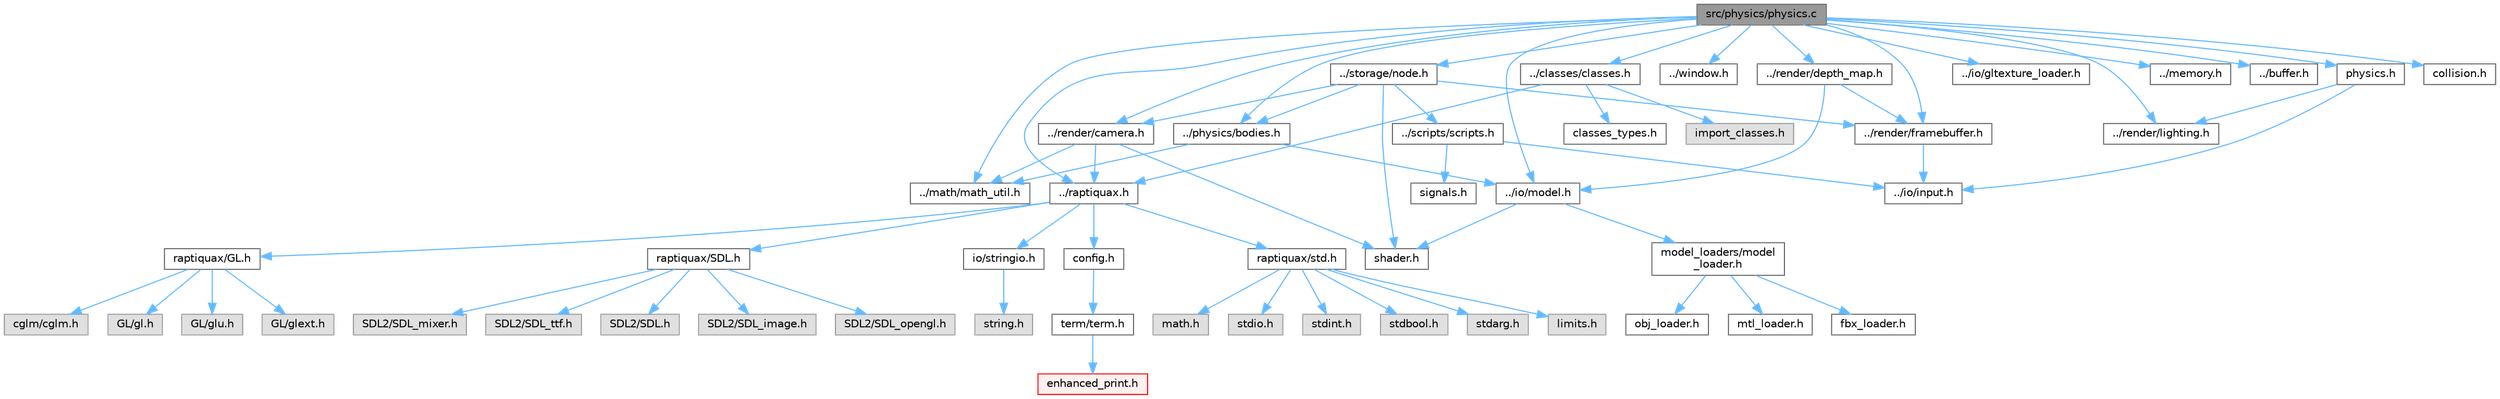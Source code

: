 digraph "src/physics/physics.c"
{
 // LATEX_PDF_SIZE
  bgcolor="transparent";
  edge [fontname=Helvetica,fontsize=10,labelfontname=Helvetica,labelfontsize=10];
  node [fontname=Helvetica,fontsize=10,shape=box,height=0.2,width=0.4];
  Node1 [id="Node000001",label="src/physics/physics.c",height=0.2,width=0.4,color="gray40", fillcolor="grey60", style="filled", fontcolor="black",tooltip=" "];
  Node1 -> Node2 [id="edge1_Node000001_Node000002",color="steelblue1",style="solid",tooltip=" "];
  Node2 [id="Node000002",label="../raptiquax.h",height=0.2,width=0.4,color="grey40", fillcolor="white", style="filled",URL="$raptiquax_8h.html",tooltip="This file contains type definitions for fixed-width integer types and floating-point types."];
  Node2 -> Node3 [id="edge2_Node000002_Node000003",color="steelblue1",style="solid",tooltip=" "];
  Node3 [id="Node000003",label="raptiquax/std.h",height=0.2,width=0.4,color="grey40", fillcolor="white", style="filled",URL="$std_8h.html",tooltip=" "];
  Node3 -> Node4 [id="edge3_Node000003_Node000004",color="steelblue1",style="solid",tooltip=" "];
  Node4 [id="Node000004",label="math.h",height=0.2,width=0.4,color="grey60", fillcolor="#E0E0E0", style="filled",tooltip=" "];
  Node3 -> Node5 [id="edge4_Node000003_Node000005",color="steelblue1",style="solid",tooltip=" "];
  Node5 [id="Node000005",label="stdio.h",height=0.2,width=0.4,color="grey60", fillcolor="#E0E0E0", style="filled",tooltip=" "];
  Node3 -> Node6 [id="edge5_Node000003_Node000006",color="steelblue1",style="solid",tooltip=" "];
  Node6 [id="Node000006",label="stdint.h",height=0.2,width=0.4,color="grey60", fillcolor="#E0E0E0", style="filled",tooltip=" "];
  Node3 -> Node7 [id="edge6_Node000003_Node000007",color="steelblue1",style="solid",tooltip=" "];
  Node7 [id="Node000007",label="stdbool.h",height=0.2,width=0.4,color="grey60", fillcolor="#E0E0E0", style="filled",tooltip=" "];
  Node3 -> Node8 [id="edge7_Node000003_Node000008",color="steelblue1",style="solid",tooltip=" "];
  Node8 [id="Node000008",label="stdarg.h",height=0.2,width=0.4,color="grey60", fillcolor="#E0E0E0", style="filled",tooltip=" "];
  Node3 -> Node9 [id="edge8_Node000003_Node000009",color="steelblue1",style="solid",tooltip=" "];
  Node9 [id="Node000009",label="limits.h",height=0.2,width=0.4,color="grey60", fillcolor="#E0E0E0", style="filled",tooltip=" "];
  Node2 -> Node10 [id="edge9_Node000002_Node000010",color="steelblue1",style="solid",tooltip=" "];
  Node10 [id="Node000010",label="raptiquax/GL.h",height=0.2,width=0.4,color="grey40", fillcolor="white", style="filled",URL="$GL_8h.html",tooltip=" "];
  Node10 -> Node11 [id="edge10_Node000010_Node000011",color="steelblue1",style="solid",tooltip=" "];
  Node11 [id="Node000011",label="GL/gl.h",height=0.2,width=0.4,color="grey60", fillcolor="#E0E0E0", style="filled",tooltip=" "];
  Node10 -> Node12 [id="edge11_Node000010_Node000012",color="steelblue1",style="solid",tooltip=" "];
  Node12 [id="Node000012",label="GL/glu.h",height=0.2,width=0.4,color="grey60", fillcolor="#E0E0E0", style="filled",tooltip=" "];
  Node10 -> Node13 [id="edge12_Node000010_Node000013",color="steelblue1",style="solid",tooltip=" "];
  Node13 [id="Node000013",label="GL/glext.h",height=0.2,width=0.4,color="grey60", fillcolor="#E0E0E0", style="filled",tooltip=" "];
  Node10 -> Node14 [id="edge13_Node000010_Node000014",color="steelblue1",style="solid",tooltip=" "];
  Node14 [id="Node000014",label="cglm/cglm.h",height=0.2,width=0.4,color="grey60", fillcolor="#E0E0E0", style="filled",tooltip=" "];
  Node2 -> Node15 [id="edge14_Node000002_Node000015",color="steelblue1",style="solid",tooltip=" "];
  Node15 [id="Node000015",label="raptiquax/SDL.h",height=0.2,width=0.4,color="grey40", fillcolor="white", style="filled",URL="$SDL_8h.html",tooltip=" "];
  Node15 -> Node16 [id="edge15_Node000015_Node000016",color="steelblue1",style="solid",tooltip=" "];
  Node16 [id="Node000016",label="SDL2/SDL.h",height=0.2,width=0.4,color="grey60", fillcolor="#E0E0E0", style="filled",tooltip=" "];
  Node15 -> Node17 [id="edge16_Node000015_Node000017",color="steelblue1",style="solid",tooltip=" "];
  Node17 [id="Node000017",label="SDL2/SDL_image.h",height=0.2,width=0.4,color="grey60", fillcolor="#E0E0E0", style="filled",tooltip=" "];
  Node15 -> Node18 [id="edge17_Node000015_Node000018",color="steelblue1",style="solid",tooltip=" "];
  Node18 [id="Node000018",label="SDL2/SDL_opengl.h",height=0.2,width=0.4,color="grey60", fillcolor="#E0E0E0", style="filled",tooltip=" "];
  Node15 -> Node19 [id="edge18_Node000015_Node000019",color="steelblue1",style="solid",tooltip=" "];
  Node19 [id="Node000019",label="SDL2/SDL_mixer.h",height=0.2,width=0.4,color="grey60", fillcolor="#E0E0E0", style="filled",tooltip=" "];
  Node15 -> Node20 [id="edge19_Node000015_Node000020",color="steelblue1",style="solid",tooltip=" "];
  Node20 [id="Node000020",label="SDL2/SDL_ttf.h",height=0.2,width=0.4,color="grey60", fillcolor="#E0E0E0", style="filled",tooltip=" "];
  Node2 -> Node21 [id="edge20_Node000002_Node000021",color="steelblue1",style="solid",tooltip=" "];
  Node21 [id="Node000021",label="io/stringio.h",height=0.2,width=0.4,color="grey40", fillcolor="white", style="filled",URL="$stringio_8h.html",tooltip="Provides utility functions for string and file operations."];
  Node21 -> Node22 [id="edge21_Node000021_Node000022",color="steelblue1",style="solid",tooltip=" "];
  Node22 [id="Node000022",label="string.h",height=0.2,width=0.4,color="grey60", fillcolor="#E0E0E0", style="filled",tooltip=" "];
  Node2 -> Node23 [id="edge22_Node000002_Node000023",color="steelblue1",style="solid",tooltip=" "];
  Node23 [id="Node000023",label="config.h",height=0.2,width=0.4,color="grey40", fillcolor="white", style="filled",URL="$config_8h.html",tooltip=" "];
  Node23 -> Node24 [id="edge23_Node000023_Node000024",color="steelblue1",style="solid",tooltip=" "];
  Node24 [id="Node000024",label="term/term.h",height=0.2,width=0.4,color="grey40", fillcolor="white", style="filled",URL="$term_8h.html",tooltip=" "];
  Node24 -> Node25 [id="edge24_Node000024_Node000025",color="steelblue1",style="solid",tooltip=" "];
  Node25 [id="Node000025",label="enhanced_print.h",height=0.2,width=0.4,color="red", fillcolor="#FFF0F0", style="filled",URL="$enhanced__print_8h.html",tooltip=" "];
  Node1 -> Node27 [id="edge25_Node000001_Node000027",color="steelblue1",style="solid",tooltip=" "];
  Node27 [id="Node000027",label="../math/math_util.h",height=0.2,width=0.4,color="grey40", fillcolor="white", style="filled",URL="$math__util_8h.html",tooltip=" "];
  Node1 -> Node28 [id="edge26_Node000001_Node000028",color="steelblue1",style="solid",tooltip=" "];
  Node28 [id="Node000028",label="../io/model.h",height=0.2,width=0.4,color="grey40", fillcolor="white", style="filled",URL="$model_8h.html",tooltip="Defines structures and functions for handling 3D models and their properties."];
  Node28 -> Node29 [id="edge27_Node000028_Node000029",color="steelblue1",style="solid",tooltip=" "];
  Node29 [id="Node000029",label="shader.h",height=0.2,width=0.4,color="grey40", fillcolor="white", style="filled",URL="$shader_8h.html",tooltip=" "];
  Node28 -> Node30 [id="edge28_Node000028_Node000030",color="steelblue1",style="solid",tooltip=" "];
  Node30 [id="Node000030",label="model_loaders/model\l_loader.h",height=0.2,width=0.4,color="grey40", fillcolor="white", style="filled",URL="$model__loader_8h.html",tooltip="Header file for model loading functions."];
  Node30 -> Node31 [id="edge29_Node000030_Node000031",color="steelblue1",style="solid",tooltip=" "];
  Node31 [id="Node000031",label="obj_loader.h",height=0.2,width=0.4,color="grey40", fillcolor="white", style="filled",URL="$obj__loader_8h.html",tooltip=" "];
  Node30 -> Node32 [id="edge30_Node000030_Node000032",color="steelblue1",style="solid",tooltip=" "];
  Node32 [id="Node000032",label="mtl_loader.h",height=0.2,width=0.4,color="grey40", fillcolor="white", style="filled",URL="$mtl__loader_8h.html",tooltip=" "];
  Node30 -> Node33 [id="edge31_Node000030_Node000033",color="steelblue1",style="solid",tooltip=" "];
  Node33 [id="Node000033",label="fbx_loader.h",height=0.2,width=0.4,color="grey40", fillcolor="white", style="filled",URL="$fbx__loader_8h.html",tooltip="Header file for loading FBX models."];
  Node1 -> Node34 [id="edge32_Node000001_Node000034",color="steelblue1",style="solid",tooltip=" "];
  Node34 [id="Node000034",label="../render/framebuffer.h",height=0.2,width=0.4,color="grey40", fillcolor="white", style="filled",URL="$framebuffer_8h.html",tooltip=" "];
  Node34 -> Node35 [id="edge33_Node000034_Node000035",color="steelblue1",style="solid",tooltip=" "];
  Node35 [id="Node000035",label="../io/input.h",height=0.2,width=0.4,color="grey40", fillcolor="white", style="filled",URL="$input_8h.html",tooltip=" "];
  Node1 -> Node36 [id="edge34_Node000001_Node000036",color="steelblue1",style="solid",tooltip=" "];
  Node36 [id="Node000036",label="../storage/node.h",height=0.2,width=0.4,color="grey40", fillcolor="white", style="filled",URL="$node_8h.html",tooltip="Defines the structure for a tree and its nodes used in the project."];
  Node36 -> Node29 [id="edge35_Node000036_Node000029",color="steelblue1",style="solid",tooltip=" "];
  Node36 -> Node37 [id="edge36_Node000036_Node000037",color="steelblue1",style="solid",tooltip=" "];
  Node37 [id="Node000037",label="../render/camera.h",height=0.2,width=0.4,color="grey40", fillcolor="white", style="filled",URL="$camera_8h.html",tooltip=" "];
  Node37 -> Node2 [id="edge37_Node000037_Node000002",color="steelblue1",style="solid",tooltip=" "];
  Node37 -> Node27 [id="edge38_Node000037_Node000027",color="steelblue1",style="solid",tooltip=" "];
  Node37 -> Node29 [id="edge39_Node000037_Node000029",color="steelblue1",style="solid",tooltip=" "];
  Node36 -> Node38 [id="edge40_Node000036_Node000038",color="steelblue1",style="solid",tooltip=" "];
  Node38 [id="Node000038",label="../physics/bodies.h",height=0.2,width=0.4,color="grey40", fillcolor="white", style="filled",URL="$bodies_8h.html",tooltip=" "];
  Node38 -> Node27 [id="edge41_Node000038_Node000027",color="steelblue1",style="solid",tooltip=" "];
  Node38 -> Node28 [id="edge42_Node000038_Node000028",color="steelblue1",style="solid",tooltip=" "];
  Node36 -> Node39 [id="edge43_Node000036_Node000039",color="steelblue1",style="solid",tooltip=" "];
  Node39 [id="Node000039",label="../scripts/scripts.h",height=0.2,width=0.4,color="grey40", fillcolor="white", style="filled",URL="$scripts_8h.html",tooltip="Header file defining macros, structures, and functions for script management in a game engine."];
  Node39 -> Node35 [id="edge44_Node000039_Node000035",color="steelblue1",style="solid",tooltip=" "];
  Node39 -> Node40 [id="edge45_Node000039_Node000040",color="steelblue1",style="solid",tooltip=" "];
  Node40 [id="Node000040",label="signals.h",height=0.2,width=0.4,color="grey40", fillcolor="white", style="filled",URL="$signals_8h.html",tooltip="Signal and slot system for C projects."];
  Node36 -> Node34 [id="edge46_Node000036_Node000034",color="steelblue1",style="solid",tooltip=" "];
  Node1 -> Node41 [id="edge47_Node000001_Node000041",color="steelblue1",style="solid",tooltip=" "];
  Node41 [id="Node000041",label="../window.h",height=0.2,width=0.4,color="grey40", fillcolor="white", style="filled",URL="$window_8h.html",tooltip=" "];
  Node1 -> Node37 [id="edge48_Node000001_Node000037",color="steelblue1",style="solid",tooltip=" "];
  Node1 -> Node42 [id="edge49_Node000001_Node000042",color="steelblue1",style="solid",tooltip=" "];
  Node42 [id="Node000042",label="../render/depth_map.h",height=0.2,width=0.4,color="grey40", fillcolor="white", style="filled",URL="$depth__map_8h.html",tooltip=" "];
  Node42 -> Node28 [id="edge50_Node000042_Node000028",color="steelblue1",style="solid",tooltip=" "];
  Node42 -> Node34 [id="edge51_Node000042_Node000034",color="steelblue1",style="solid",tooltip=" "];
  Node1 -> Node43 [id="edge52_Node000001_Node000043",color="steelblue1",style="solid",tooltip=" "];
  Node43 [id="Node000043",label="../render/lighting.h",height=0.2,width=0.4,color="grey40", fillcolor="white", style="filled",URL="$lighting_8h.html",tooltip=" "];
  Node1 -> Node44 [id="edge53_Node000001_Node000044",color="steelblue1",style="solid",tooltip=" "];
  Node44 [id="Node000044",label="../io/gltexture_loader.h",height=0.2,width=0.4,color="grey40", fillcolor="white", style="filled",URL="$gltexture__loader_8h.html",tooltip=" "];
  Node1 -> Node45 [id="edge54_Node000001_Node000045",color="steelblue1",style="solid",tooltip=" "];
  Node45 [id="Node000045",label="../classes/classes.h",height=0.2,width=0.4,color="grey40", fillcolor="white", style="filled",URL="$classes_8h.html",tooltip=" "];
  Node45 -> Node46 [id="edge55_Node000045_Node000046",color="steelblue1",style="solid",tooltip=" "];
  Node46 [id="Node000046",label="classes_types.h",height=0.2,width=0.4,color="grey40", fillcolor="white", style="filled",URL="$classes__types_8h.html",tooltip=" "];
  Node45 -> Node47 [id="edge56_Node000045_Node000047",color="steelblue1",style="solid",tooltip=" "];
  Node47 [id="Node000047",label="import_classes.h",height=0.2,width=0.4,color="grey60", fillcolor="#E0E0E0", style="filled",tooltip=" "];
  Node45 -> Node2 [id="edge57_Node000045_Node000002",color="steelblue1",style="solid",tooltip=" "];
  Node1 -> Node48 [id="edge58_Node000001_Node000048",color="steelblue1",style="solid",tooltip=" "];
  Node48 [id="Node000048",label="../memory.h",height=0.2,width=0.4,color="grey40", fillcolor="white", style="filled",URL="$memory_8h.html",tooltip="Header file for memory management functions and structures."];
  Node1 -> Node49 [id="edge59_Node000001_Node000049",color="steelblue1",style="solid",tooltip=" "];
  Node49 [id="Node000049",label="../buffer.h",height=0.2,width=0.4,color="grey40", fillcolor="white", style="filled",URL="$buffer_8h.html",tooltip="Functions for initializing and freeing buffers."];
  Node1 -> Node50 [id="edge60_Node000001_Node000050",color="steelblue1",style="solid",tooltip=" "];
  Node50 [id="Node000050",label="physics.h",height=0.2,width=0.4,color="grey40", fillcolor="white", style="filled",URL="$physics_8h.html",tooltip=" "];
  Node50 -> Node35 [id="edge61_Node000050_Node000035",color="steelblue1",style="solid",tooltip=" "];
  Node50 -> Node43 [id="edge62_Node000050_Node000043",color="steelblue1",style="solid",tooltip=" "];
  Node1 -> Node38 [id="edge63_Node000001_Node000038",color="steelblue1",style="solid",tooltip=" "];
  Node1 -> Node51 [id="edge64_Node000001_Node000051",color="steelblue1",style="solid",tooltip=" "];
  Node51 [id="Node000051",label="collision.h",height=0.2,width=0.4,color="grey40", fillcolor="white", style="filled",URL="$collision_8h.html",tooltip=" "];
}
